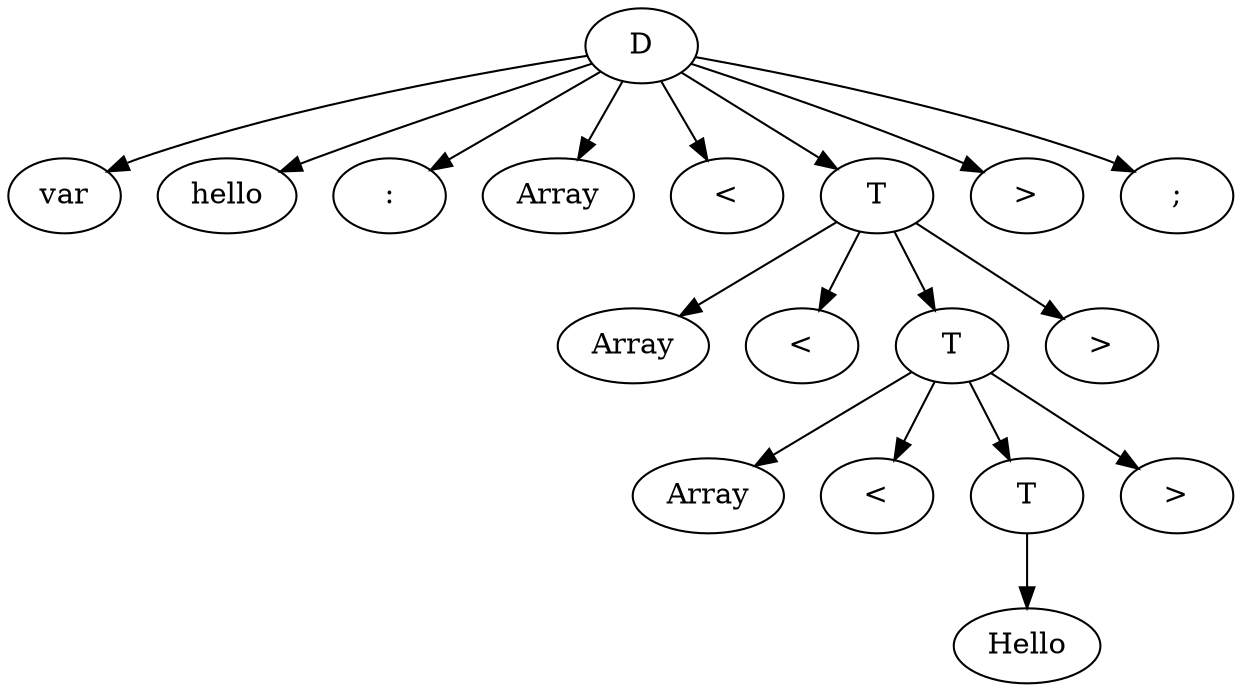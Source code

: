 digraph {
    0 [label=D];
    1 [label=var];
    2 [label=hello];
    3 [label=":"];
    4 [label=Array];
    5 [label="<"];
    6 [label=T];
    7 [label=Array];
    8 [label="<"];
    9 [label=T];
    10 [label=Array];
    11 [label="<"];
    12 [label=T];
    13 [label=Hello];
    14 [label=">"];
    15 [label=">"];
    16 [label=">"];
    17 [label=";"];
    0 -> 1 [label=""];
    0 -> 2 [label=""];
    0 -> 3 [label=""];
    0 -> 4 [label=""];
    0 -> 5 [label=""];
    0 -> 6 [label=""];
    0 -> 16 [label=""];
    0 -> 17 [label=""];
    6 -> 7 [label=""];
    6 -> 8 [label=""];
    6 -> 9 [label=""];
    6 -> 15 [label=""];
    9 -> 10 [label=""];
    9 -> 11 [label=""];
    9 -> 12 [label=""];
    9 -> 14 [label=""];
    12 -> 13 [label=""];
}